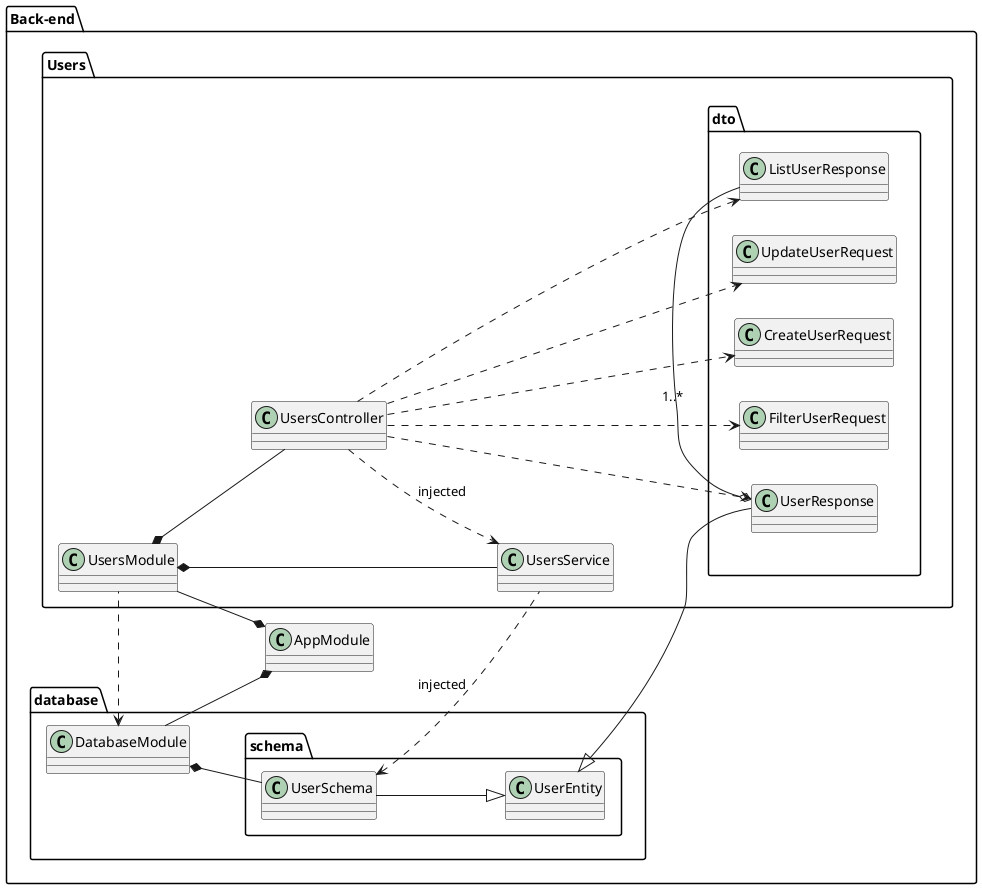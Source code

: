 @startuml
left to right direction
package "Back-end" {
    class AppModule {
    }
    package database{
        class DatabaseModule {
        }
        package schema {
            class UserEntity {
            }
            class UserSchema {
            }
            UserSchema --|> UserEntity
        }
        DatabaseModule *-- schema.UserSchema
    }

    package "Users" {
        class UsersController {
        }

        class UsersService {
        }

        class UsersModule {
        }

        package "dto" {
            Class FilterUserRequest {
            }
            Class CreateUserRequest {
            }
            Class UpdateUserRequest {
            }
            Class ListUserResponse {
            }
            Class UserResponse {
            }
            ListUserResponse -r-o UserResponse:1..*
        }

        UsersModule *-- UsersController
        UsersModule *-- UsersService
        UsersController ..> UsersService : injected
        UsersController ..> dto.FilterUserRequest 
        UsersController ..> dto.CreateUserRequest 
        UsersController ..> dto.UpdateUserRequest 
        UsersController ..> dto.ListUserResponse 
        UsersController ..> dto.UserResponse 
        UsersService .d[hidden].> dto
    }
    UserResponse --|> UserEntity
    UsersModule --* AppModule
    DatabaseModule --* AppModule
    UserSchema <.. UsersService: injected
    DatabaseModule <.. UsersModule

}
@enduml